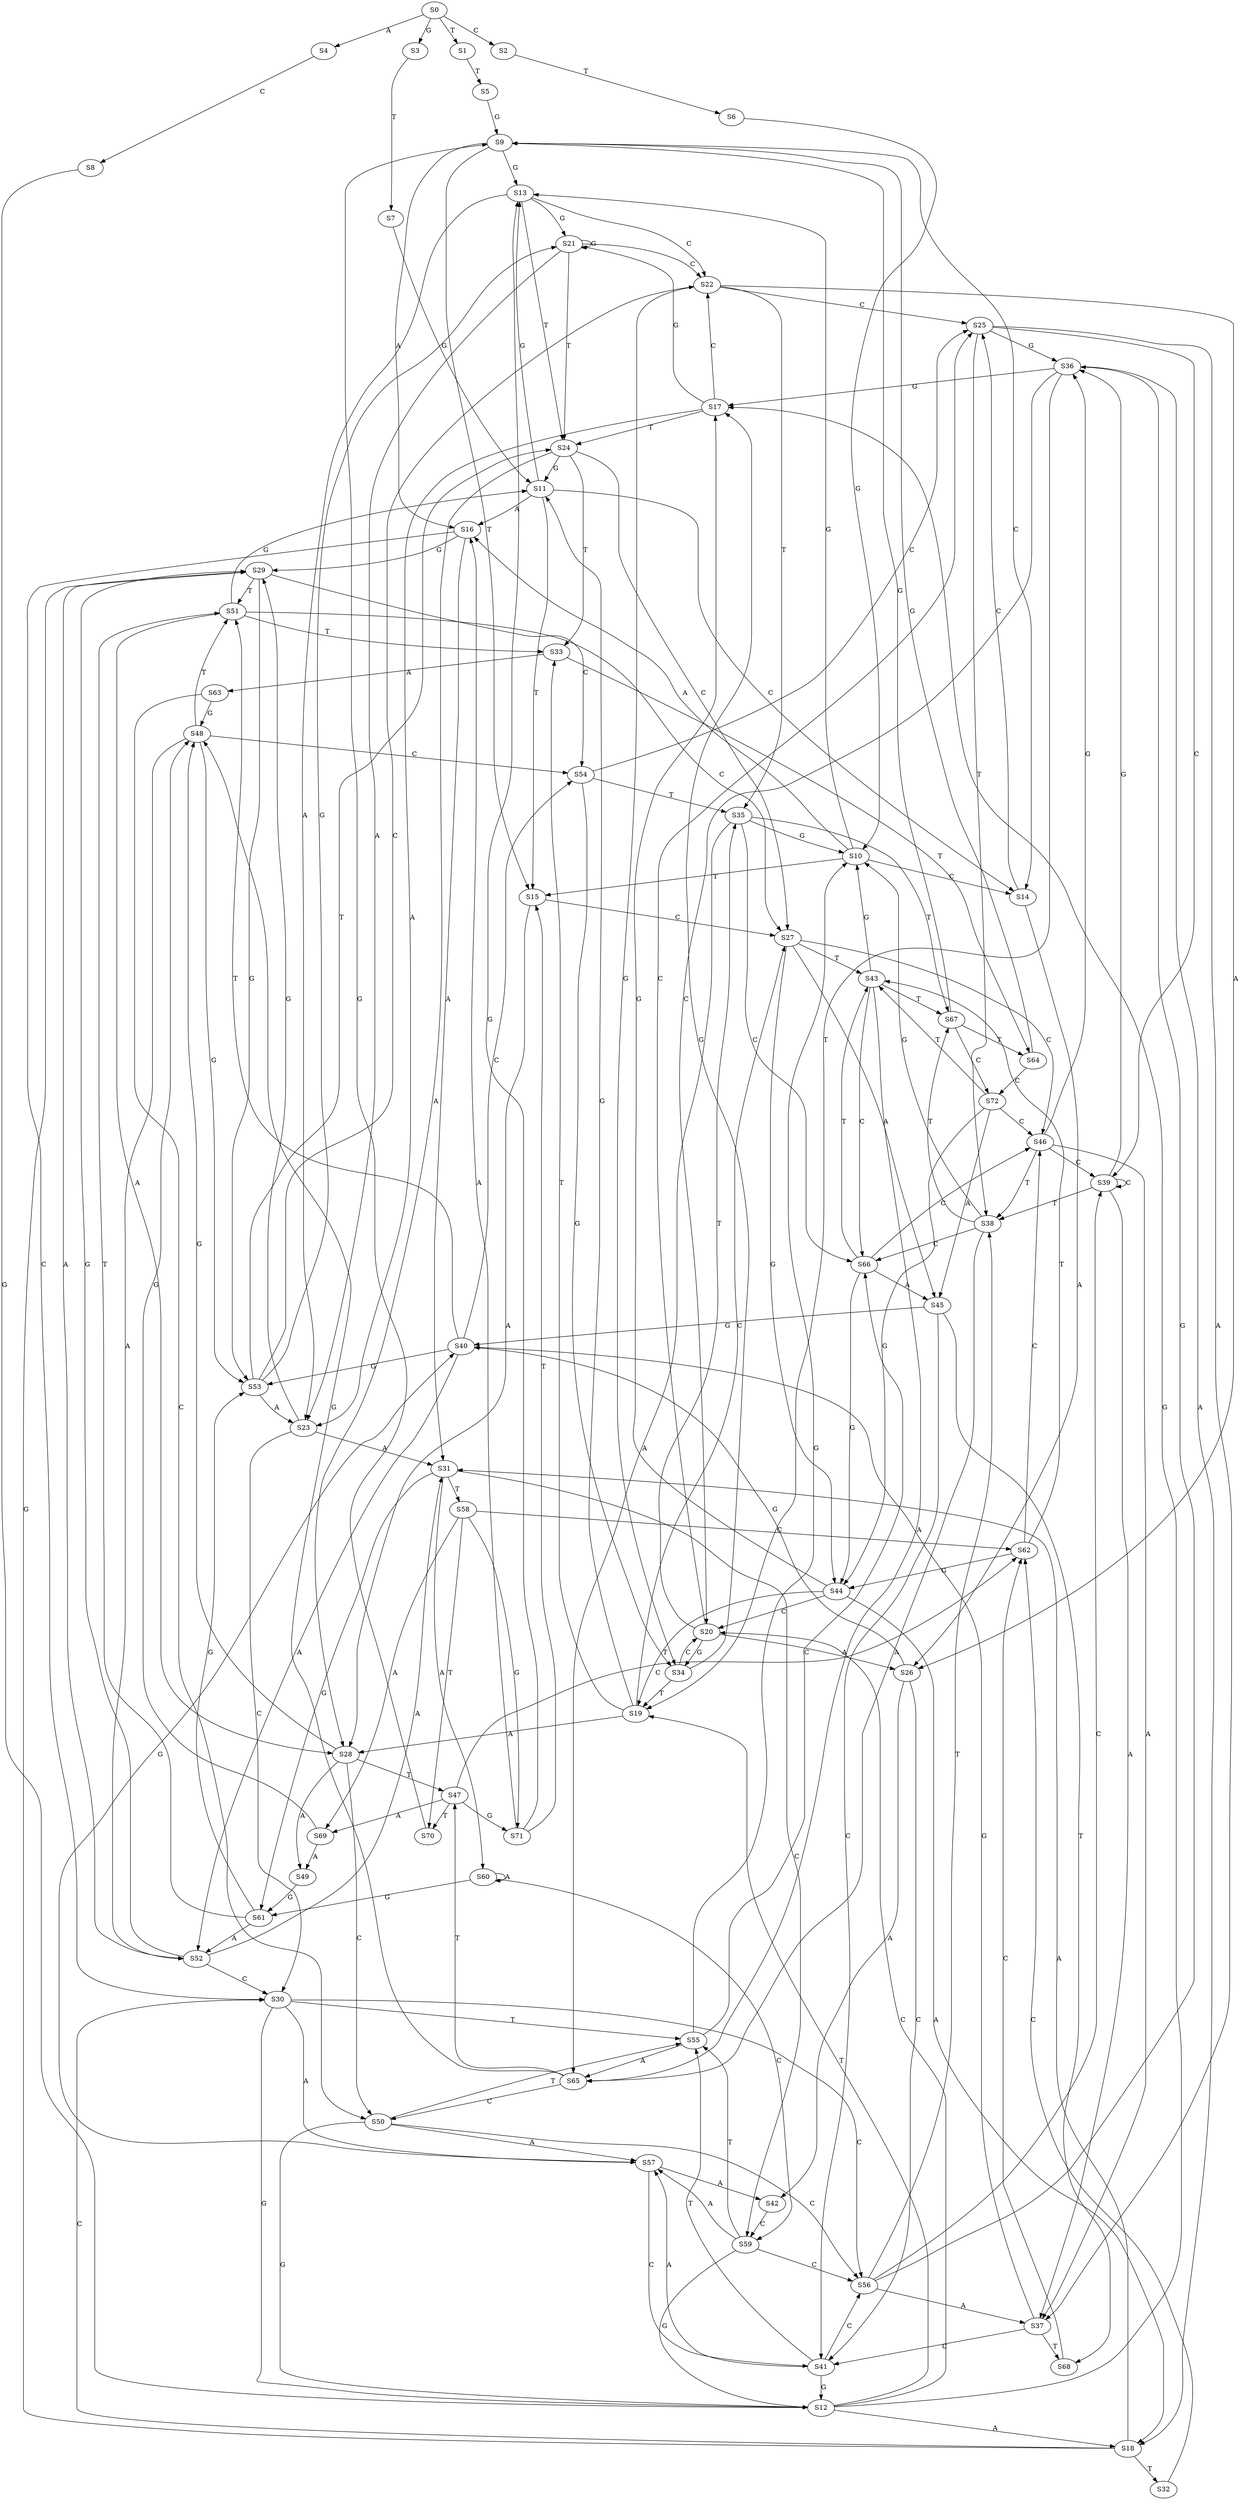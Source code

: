 strict digraph  {
	S0 -> S1 [ label = T ];
	S0 -> S2 [ label = C ];
	S0 -> S3 [ label = G ];
	S0 -> S4 [ label = A ];
	S1 -> S5 [ label = T ];
	S2 -> S6 [ label = T ];
	S3 -> S7 [ label = T ];
	S4 -> S8 [ label = C ];
	S5 -> S9 [ label = G ];
	S6 -> S10 [ label = G ];
	S7 -> S11 [ label = G ];
	S8 -> S12 [ label = G ];
	S9 -> S13 [ label = G ];
	S9 -> S14 [ label = C ];
	S9 -> S15 [ label = T ];
	S9 -> S16 [ label = A ];
	S10 -> S16 [ label = A ];
	S10 -> S14 [ label = C ];
	S10 -> S13 [ label = G ];
	S10 -> S15 [ label = T ];
	S11 -> S15 [ label = T ];
	S11 -> S13 [ label = G ];
	S11 -> S16 [ label = A ];
	S11 -> S14 [ label = C ];
	S12 -> S17 [ label = G ];
	S12 -> S18 [ label = A ];
	S12 -> S19 [ label = T ];
	S12 -> S20 [ label = C ];
	S13 -> S21 [ label = G ];
	S13 -> S22 [ label = C ];
	S13 -> S23 [ label = A ];
	S13 -> S24 [ label = T ];
	S14 -> S25 [ label = C ];
	S14 -> S26 [ label = A ];
	S15 -> S27 [ label = C ];
	S15 -> S28 [ label = A ];
	S16 -> S29 [ label = G ];
	S16 -> S30 [ label = C ];
	S16 -> S31 [ label = A ];
	S17 -> S23 [ label = A ];
	S17 -> S21 [ label = G ];
	S17 -> S22 [ label = C ];
	S17 -> S24 [ label = T ];
	S18 -> S31 [ label = A ];
	S18 -> S30 [ label = C ];
	S18 -> S29 [ label = G ];
	S18 -> S32 [ label = T ];
	S19 -> S27 [ label = C ];
	S19 -> S28 [ label = A ];
	S19 -> S11 [ label = G ];
	S19 -> S33 [ label = T ];
	S20 -> S34 [ label = G ];
	S20 -> S35 [ label = T ];
	S20 -> S25 [ label = C ];
	S20 -> S26 [ label = A ];
	S21 -> S24 [ label = T ];
	S21 -> S22 [ label = C ];
	S21 -> S21 [ label = G ];
	S21 -> S23 [ label = A ];
	S22 -> S35 [ label = T ];
	S22 -> S25 [ label = C ];
	S22 -> S26 [ label = A ];
	S22 -> S34 [ label = G ];
	S23 -> S31 [ label = A ];
	S23 -> S30 [ label = C ];
	S23 -> S29 [ label = G ];
	S24 -> S28 [ label = A ];
	S24 -> S27 [ label = C ];
	S24 -> S11 [ label = G ];
	S24 -> S33 [ label = T ];
	S25 -> S36 [ label = G ];
	S25 -> S37 [ label = A ];
	S25 -> S38 [ label = T ];
	S25 -> S39 [ label = C ];
	S26 -> S40 [ label = G ];
	S26 -> S41 [ label = C ];
	S26 -> S42 [ label = A ];
	S27 -> S43 [ label = T ];
	S27 -> S44 [ label = G ];
	S27 -> S45 [ label = A ];
	S27 -> S46 [ label = C ];
	S28 -> S47 [ label = T ];
	S28 -> S48 [ label = G ];
	S28 -> S49 [ label = A ];
	S28 -> S50 [ label = C ];
	S29 -> S51 [ label = T ];
	S29 -> S52 [ label = A ];
	S29 -> S53 [ label = G ];
	S29 -> S54 [ label = C ];
	S30 -> S55 [ label = T ];
	S30 -> S12 [ label = G ];
	S30 -> S56 [ label = C ];
	S30 -> S57 [ label = A ];
	S31 -> S58 [ label = T ];
	S31 -> S59 [ label = C ];
	S31 -> S60 [ label = A ];
	S31 -> S61 [ label = G ];
	S32 -> S62 [ label = C ];
	S33 -> S63 [ label = A ];
	S33 -> S64 [ label = T ];
	S34 -> S17 [ label = G ];
	S34 -> S20 [ label = C ];
	S34 -> S19 [ label = T ];
	S35 -> S65 [ label = A ];
	S35 -> S66 [ label = C ];
	S35 -> S67 [ label = T ];
	S35 -> S10 [ label = G ];
	S36 -> S18 [ label = A ];
	S36 -> S17 [ label = G ];
	S36 -> S19 [ label = T ];
	S36 -> S20 [ label = C ];
	S37 -> S40 [ label = G ];
	S37 -> S68 [ label = T ];
	S37 -> S41 [ label = C ];
	S38 -> S10 [ label = G ];
	S38 -> S65 [ label = A ];
	S38 -> S66 [ label = C ];
	S38 -> S67 [ label = T ];
	S39 -> S36 [ label = G ];
	S39 -> S39 [ label = C ];
	S39 -> S37 [ label = A ];
	S39 -> S38 [ label = T ];
	S40 -> S53 [ label = G ];
	S40 -> S51 [ label = T ];
	S40 -> S52 [ label = A ];
	S40 -> S54 [ label = C ];
	S41 -> S55 [ label = T ];
	S41 -> S56 [ label = C ];
	S41 -> S57 [ label = A ];
	S41 -> S12 [ label = G ];
	S42 -> S59 [ label = C ];
	S43 -> S10 [ label = G ];
	S43 -> S66 [ label = C ];
	S43 -> S65 [ label = A ];
	S43 -> S67 [ label = T ];
	S44 -> S17 [ label = G ];
	S44 -> S19 [ label = T ];
	S44 -> S20 [ label = C ];
	S44 -> S18 [ label = A ];
	S45 -> S68 [ label = T ];
	S45 -> S41 [ label = C ];
	S45 -> S40 [ label = G ];
	S46 -> S39 [ label = C ];
	S46 -> S37 [ label = A ];
	S46 -> S38 [ label = T ];
	S46 -> S36 [ label = G ];
	S47 -> S62 [ label = C ];
	S47 -> S69 [ label = A ];
	S47 -> S70 [ label = T ];
	S47 -> S71 [ label = G ];
	S48 -> S51 [ label = T ];
	S48 -> S52 [ label = A ];
	S48 -> S54 [ label = C ];
	S48 -> S53 [ label = G ];
	S49 -> S61 [ label = G ];
	S50 -> S12 [ label = G ];
	S50 -> S55 [ label = T ];
	S50 -> S56 [ label = C ];
	S50 -> S57 [ label = A ];
	S51 -> S28 [ label = A ];
	S51 -> S27 [ label = C ];
	S51 -> S11 [ label = G ];
	S51 -> S33 [ label = T ];
	S52 -> S31 [ label = A ];
	S52 -> S30 [ label = C ];
	S52 -> S29 [ label = G ];
	S53 -> S23 [ label = A ];
	S53 -> S21 [ label = G ];
	S53 -> S24 [ label = T ];
	S53 -> S22 [ label = C ];
	S54 -> S25 [ label = C ];
	S54 -> S35 [ label = T ];
	S54 -> S34 [ label = G ];
	S55 -> S65 [ label = A ];
	S55 -> S66 [ label = C ];
	S55 -> S10 [ label = G ];
	S56 -> S39 [ label = C ];
	S56 -> S37 [ label = A ];
	S56 -> S38 [ label = T ];
	S56 -> S36 [ label = G ];
	S57 -> S40 [ label = G ];
	S57 -> S41 [ label = C ];
	S57 -> S42 [ label = A ];
	S58 -> S69 [ label = A ];
	S58 -> S62 [ label = C ];
	S58 -> S71 [ label = G ];
	S58 -> S70 [ label = T ];
	S59 -> S57 [ label = A ];
	S59 -> S56 [ label = C ];
	S59 -> S12 [ label = G ];
	S59 -> S55 [ label = T ];
	S60 -> S61 [ label = G ];
	S60 -> S59 [ label = C ];
	S60 -> S60 [ label = A ];
	S61 -> S51 [ label = T ];
	S61 -> S52 [ label = A ];
	S61 -> S53 [ label = G ];
	S62 -> S46 [ label = C ];
	S62 -> S44 [ label = G ];
	S62 -> S43 [ label = T ];
	S63 -> S50 [ label = C ];
	S63 -> S48 [ label = G ];
	S64 -> S9 [ label = G ];
	S64 -> S72 [ label = C ];
	S65 -> S48 [ label = G ];
	S65 -> S47 [ label = T ];
	S65 -> S50 [ label = C ];
	S66 -> S43 [ label = T ];
	S66 -> S44 [ label = G ];
	S66 -> S46 [ label = C ];
	S66 -> S45 [ label = A ];
	S67 -> S72 [ label = C ];
	S67 -> S9 [ label = G ];
	S67 -> S64 [ label = T ];
	S68 -> S62 [ label = C ];
	S69 -> S48 [ label = G ];
	S69 -> S49 [ label = A ];
	S70 -> S9 [ label = G ];
	S71 -> S13 [ label = G ];
	S71 -> S16 [ label = A ];
	S71 -> S15 [ label = T ];
	S72 -> S45 [ label = A ];
	S72 -> S43 [ label = T ];
	S72 -> S46 [ label = C ];
	S72 -> S44 [ label = G ];
}
